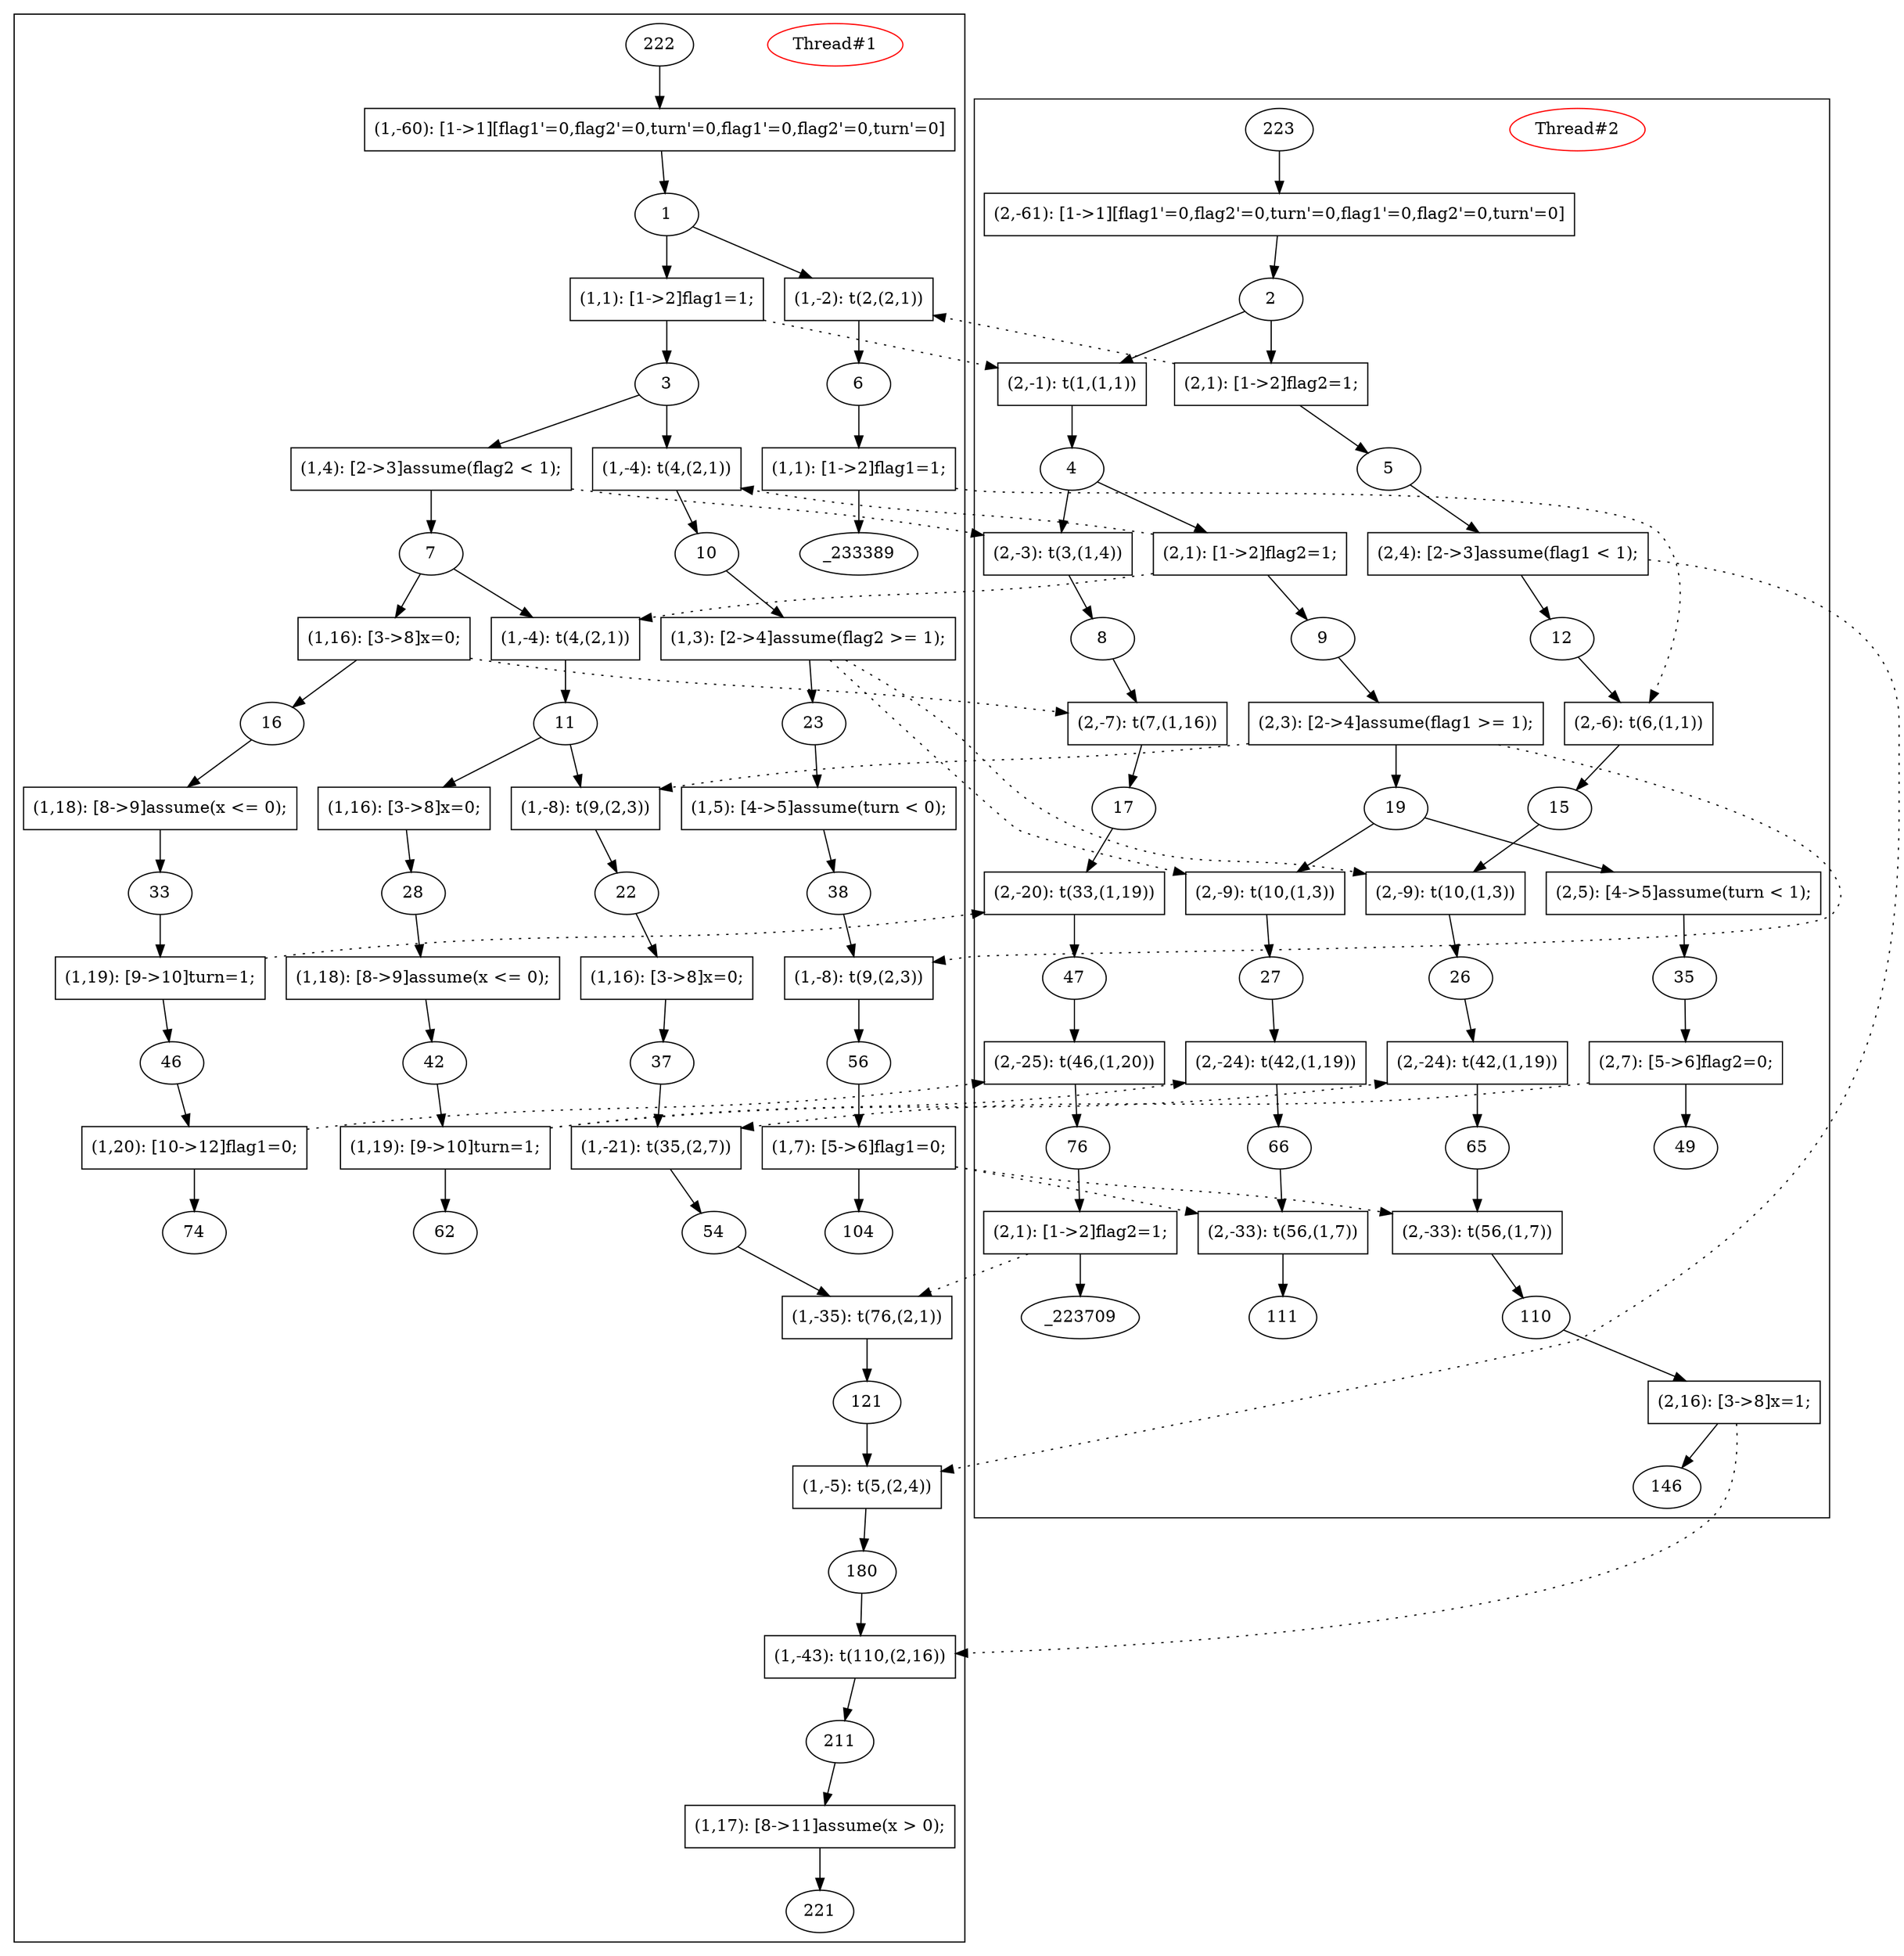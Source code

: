 digraph main {
"1-(1,1)" [shape = box,label ="(1,1): [1->2]flag1=1;"];
"2-(2,1)" -> "1-t(2,(2,1),(1,-2))"[style = dotted];
"1-t(2,(2,1),(1,-2))" [shape = box,label ="(1,-2): t(2,(2,1))"];
"2-(2,1)" [shape = box,label ="(2,1): [1->2]flag2=1;"];
"1-(1,1)" -> "2-t(1,(1,1),(2,-1))"[style = dotted];
"2-t(1,(1,1),(2,-1))" [shape = box,label ="(2,-1): t(1,(1,1))"];
"3-(1,4)" [shape = box,label ="(1,4): [2->3]assume(flag2 < 1);"];
"4-(2,1)" -> "3-t(4,(2,1),(1,-4))"[style = dotted];
"3-t(4,(2,1),(1,-4))" [shape = box,label ="(1,-4): t(4,(2,1))"];
"4-(2,1)" [shape = box,label ="(2,1): [1->2]flag2=1;"];
"3-(1,4)" -> "4-t(3,(1,4),(2,-3))"[style = dotted];
"4-t(3,(1,4),(2,-3))" [shape = box,label ="(2,-3): t(3,(1,4))"];
"5-(2,4)" [shape = box,label ="(2,4): [2->3]assume(flag1 < 1);"];
"6-(1,1)" [shape = box,label ="(1,1): [1->2]flag1=1;"];
"7-(1,16)" [shape = box,label ="(1,16): [3->8]x=0;"];
"4-(2,1)" -> "7-t(4,(2,1),(1,-4))"[style = dotted];
"7-t(4,(2,1),(1,-4))" [shape = box,label ="(1,-4): t(4,(2,1))"];
"7-(1,16)" -> "8-t(7,(1,16),(2,-7))"[style = dotted];
"8-t(7,(1,16),(2,-7))" [shape = box,label ="(2,-7): t(7,(1,16))"];
"9-(2,3)" [shape = box,label ="(2,3): [2->4]assume(flag1 >= 1);"];
"10-(1,3)" [shape = box,label ="(1,3): [2->4]assume(flag2 >= 1);"];
"11-(1,16)" [shape = box,label ="(1,16): [3->8]x=0;"];
"9-(2,3)" -> "11-t(9,(2,3),(1,-8))"[style = dotted];
"11-t(9,(2,3),(1,-8))" [shape = box,label ="(1,-8): t(9,(2,3))"];
"6-(1,1)" -> "12-t(6,(1,1),(2,-6))"[style = dotted];
"12-t(6,(1,1),(2,-6))" [shape = box,label ="(2,-6): t(6,(1,1))"];
"10-(1,3)" -> "15-t(10,(1,3),(2,-9))"[style = dotted];
"15-t(10,(1,3),(2,-9))" [shape = box,label ="(2,-9): t(10,(1,3))"];
"16-(1,18)" [shape = box,label ="(1,18): [8->9]assume(x <= 0);"];
"33-(1,19)" -> "17-t(33,(1,19),(2,-20))"[style = dotted];
"17-t(33,(1,19),(2,-20))" [shape = box,label ="(2,-20): t(33,(1,19))"];
"19-(2,5)" [shape = box,label ="(2,5): [4->5]assume(turn < 1);"];
"10-(1,3)" -> "19-t(10,(1,3),(2,-9))"[style = dotted];
"19-t(10,(1,3),(2,-9))" [shape = box,label ="(2,-9): t(10,(1,3))"];
"22-(1,16)" [shape = box,label ="(1,16): [3->8]x=0;"];
"23-(1,5)" [shape = box,label ="(1,5): [4->5]assume(turn < 0);"];
"42-(1,19)" -> "26-t(42,(1,19),(2,-24))"[style = dotted];
"26-t(42,(1,19),(2,-24))" [shape = box,label ="(2,-24): t(42,(1,19))"];
"42-(1,19)" -> "27-t(42,(1,19),(2,-24))"[style = dotted];
"27-t(42,(1,19),(2,-24))" [shape = box,label ="(2,-24): t(42,(1,19))"];
"28-(1,18)" [shape = box,label ="(1,18): [8->9]assume(x <= 0);"];
"33-(1,19)" [shape = box,label ="(1,19): [9->10]turn=1;"];
"35-(2,7)" [shape = box,label ="(2,7): [5->6]flag2=0;"];
"35-(2,7)" -> "37-t(35,(2,7),(1,-21))"[style = dotted];
"37-t(35,(2,7),(1,-21))" [shape = box,label ="(1,-21): t(35,(2,7))"];
"9-(2,3)" -> "38-t(9,(2,3),(1,-8))"[style = dotted];
"38-t(9,(2,3),(1,-8))" [shape = box,label ="(1,-8): t(9,(2,3))"];
"42-(1,19)" [shape = box,label ="(1,19): [9->10]turn=1;"];
"46-(1,20)" [shape = box,label ="(1,20): [10->12]flag1=0;"];
"46-(1,20)" -> "47-t(46,(1,20),(2,-25))"[style = dotted];
"47-t(46,(1,20),(2,-25))" [shape = box,label ="(2,-25): t(46,(1,20))"];
"76-(2,1)" -> "54-t(76,(2,1),(1,-35))"[style = dotted];
"54-t(76,(2,1),(1,-35))" [shape = box,label ="(1,-35): t(76,(2,1))"];
"56-(1,7)" [shape = box,label ="(1,7): [5->6]flag1=0;"];
"56-(1,7)" -> "65-t(56,(1,7),(2,-33))"[style = dotted];
"65-t(56,(1,7),(2,-33))" [shape = box,label ="(2,-33): t(56,(1,7))"];
"56-(1,7)" -> "66-t(56,(1,7),(2,-33))"[style = dotted];
"66-t(56,(1,7),(2,-33))" [shape = box,label ="(2,-33): t(56,(1,7))"];
"76-(2,1)" [shape = box,label ="(2,1): [1->2]flag2=1;"];
"110-(2,16)" [shape = box,label ="(2,16): [3->8]x=1;"];
"5-(2,4)" -> "121-t(5,(2,4),(1,-5))"[style = dotted];
"121-t(5,(2,4),(1,-5))" [shape = box,label ="(1,-5): t(5,(2,4))"];
"110-(2,16)" -> "180-t(110,(2,16),(1,-43))"[style = dotted];
"180-t(110,(2,16),(1,-43))" [shape = box,label ="(1,-43): t(110,(2,16))"];
"211-(1,17)" [shape = box,label ="(1,17): [8->11]assume(x > 0);"];
"222-(1,-60)" [shape = box,label ="(1,-60): [1->1][flag1'=0,flag2'=0,turn'=0,flag1'=0,flag2'=0,turn'=0]"];
"223-(2,-61)" [shape = box,label ="(2,-61): [1->1][flag1'=0,flag2'=0,turn'=0,flag1'=0,flag2'=0,turn'=0]"];
subgraph cluster1 {
"Thread#1" [color = red];
"222" -> "222-(1,-60)"; "222-(1,-60)"->"1";
"1" -> "1-(1,1)"; "1-(1,1)"->"3";
"3" -> "3-(1,4)"; "3-(1,4)"->"7";
"7" -> "7-t(4,(2,1),(1,-4))"; "7-t(4,(2,1),(1,-4))"->"11";
"11" -> "11-t(9,(2,3),(1,-8))"; "11-t(9,(2,3),(1,-8))"->"22";
"22" -> "22-(1,16)"; "22-(1,16)"->"37";
"37" -> "37-t(35,(2,7),(1,-21))"; "37-t(35,(2,7),(1,-21))"->"54";
"54" -> "54-t(76,(2,1),(1,-35))"; "54-t(76,(2,1),(1,-35))"->"121";
"121" -> "121-t(5,(2,4),(1,-5))"; "121-t(5,(2,4),(1,-5))"->"180";
"180" -> "180-t(110,(2,16),(1,-43))"; "180-t(110,(2,16),(1,-43))"->"211";
"211" -> "211-(1,17)"; "211-(1,17)"->"221";
}
subgraph cluster2 {
"Thread#2" [color = red];
"223" -> "223-(2,-61)"; "223-(2,-61)"->"2";
"2" -> "2-t(1,(1,1),(2,-1))"; "2-t(1,(1,1),(2,-1))"->"4";
"4" -> "4-(2,1)"; "4-(2,1)"->"9";
"9" -> "9-(2,3)"; "9-(2,3)"->"19";
"19" -> "19-t(10,(1,3),(2,-9))"; "19-t(10,(1,3),(2,-9))"->"27";
"27" -> "27-t(42,(1,19),(2,-24))"; "27-t(42,(1,19),(2,-24))"->"66";
"66" -> "66-t(56,(1,7),(2,-33))"; "66-t(56,(1,7),(2,-33))"->"111";
}
subgraph cluster2 {
"Thread#2" [color = red];
}
subgraph cluster2 {
"Thread#2" [color = red];
"2" -> "2-(2,1)"; "2-(2,1)"->"5";
"5" -> "5-(2,4)"; "5-(2,4)"->"12";
}
subgraph cluster2 {
"Thread#2" [color = red];
}
subgraph cluster2 {
"Thread#2" [color = red];
"19" -> "19-(2,5)"; "19-(2,5)"->"35";
"35" -> "35-(2,7)"; "35-(2,7)"->"49";
}
subgraph cluster2 {
"Thread#2" [color = red];
"4" -> "4-t(3,(1,4),(2,-3))"; "4-t(3,(1,4),(2,-3))"->"8";
"8" -> "8-t(7,(1,16),(2,-7))"; "8-t(7,(1,16),(2,-7))"->"17";
"17" -> "17-t(33,(1,19),(2,-20))"; "17-t(33,(1,19),(2,-20))"->"47";
"47" -> "47-t(46,(1,20),(2,-25))"; "47-t(46,(1,20),(2,-25))"->"76";
"76" -> "76-(2,1)"; "76-(2,1)"->"_223709";
}
subgraph cluster2 {
"Thread#2" [color = red];
"12" -> "12-t(6,(1,1),(2,-6))"; "12-t(6,(1,1),(2,-6))"->"15";
"15" -> "15-t(10,(1,3),(2,-9))"; "15-t(10,(1,3),(2,-9))"->"26";
"26" -> "26-t(42,(1,19),(2,-24))"; "26-t(42,(1,19),(2,-24))"->"65";
"65" -> "65-t(56,(1,7),(2,-33))"; "65-t(56,(1,7),(2,-33))"->"110";
"110" -> "110-(2,16)"; "110-(2,16)"->"146";
}
subgraph cluster1 {
"Thread#1" [color = red];
}
subgraph cluster1 {
"Thread#1" [color = red];
}
subgraph cluster1 {
"Thread#1" [color = red];
"7" -> "7-(1,16)"; "7-(1,16)"->"16";
}
subgraph cluster1 {
"Thread#1" [color = red];
"16" -> "16-(1,18)"; "16-(1,18)"->"33";
"33" -> "33-(1,19)"; "33-(1,19)"->"46";
}
subgraph cluster1 {
"Thread#1" [color = red];
"46" -> "46-(1,20)"; "46-(1,20)"->"74";
}
subgraph cluster1 {
"Thread#1" [color = red];
"1" -> "1-t(2,(2,1),(1,-2))"; "1-t(2,(2,1),(1,-2))"->"6";
"6" -> "6-(1,1)"; "6-(1,1)"->"_233389";
}
subgraph cluster1 {
"Thread#1" [color = red];
"3" -> "3-t(4,(2,1),(1,-4))"; "3-t(4,(2,1),(1,-4))"->"10";
"10" -> "10-(1,3)"; "10-(1,3)"->"23";
}
subgraph cluster1 {
"Thread#1" [color = red];
"11" -> "11-(1,16)"; "11-(1,16)"->"28";
"28" -> "28-(1,18)"; "28-(1,18)"->"42";
"42" -> "42-(1,19)"; "42-(1,19)"->"62";
}
subgraph cluster1 {
"Thread#1" [color = red];
"23" -> "23-(1,5)"; "23-(1,5)"->"38";
"38" -> "38-t(9,(2,3),(1,-8))"; "38-t(9,(2,3),(1,-8))"->"56";
"56" -> "56-(1,7)"; "56-(1,7)"->"104";
}
subgraph cluster2 {
"Thread#2" [color = red];
}
}
